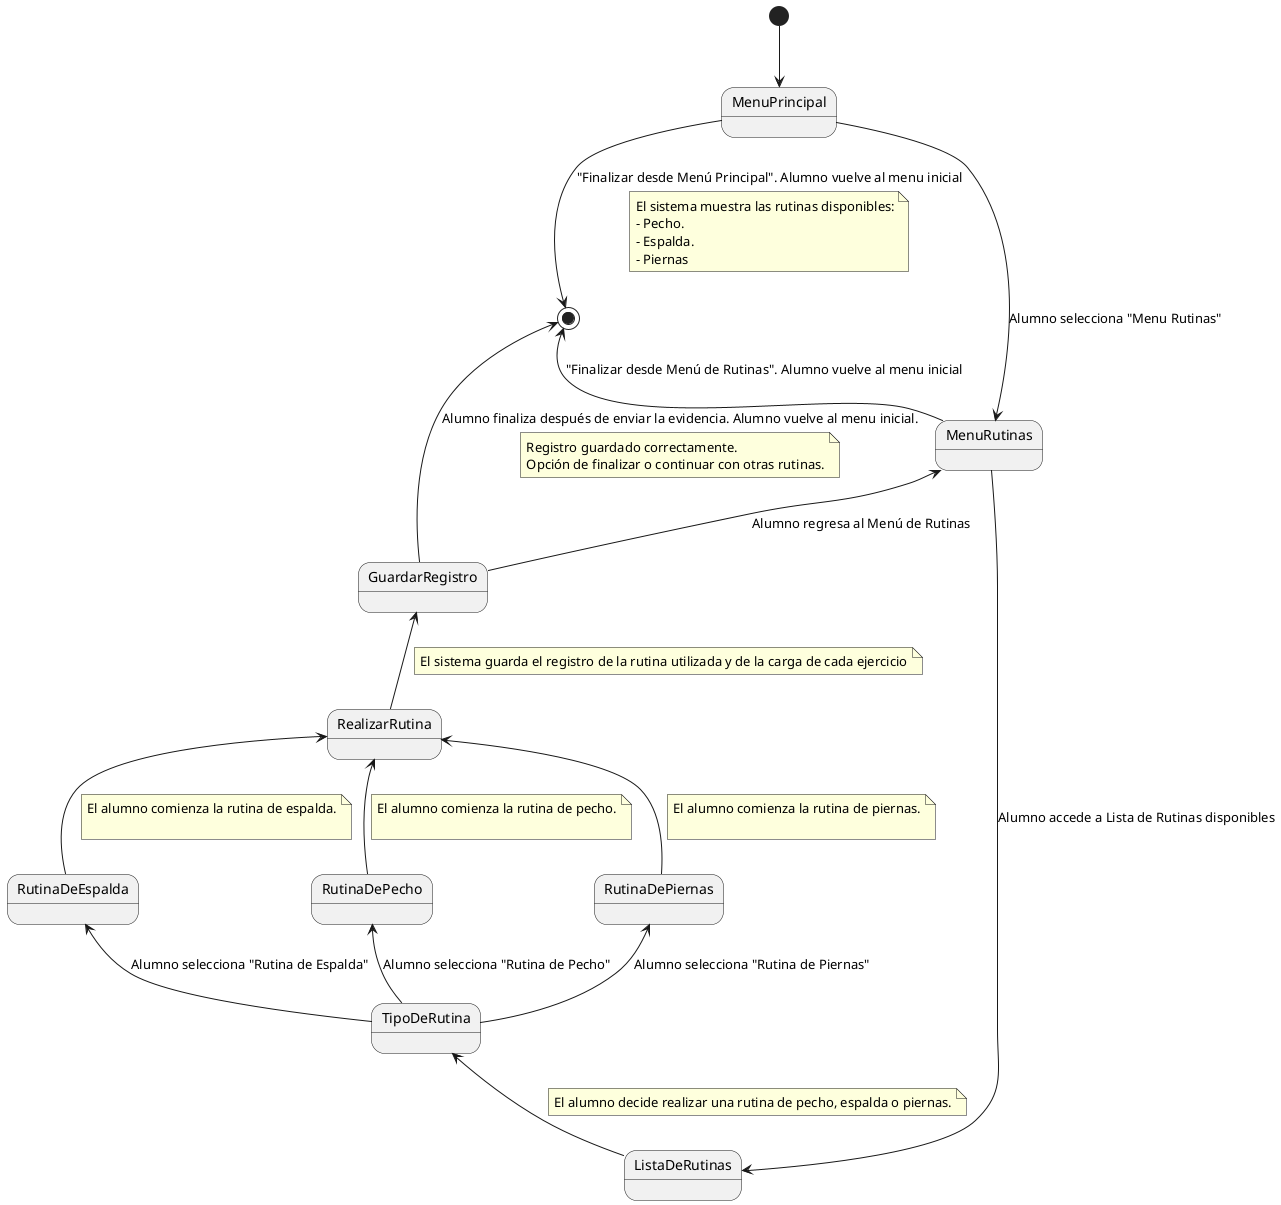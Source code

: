 @startuml

[*] --> MenuPrincipal 

MenuPrincipal --> MenuRutinas : Alumno selecciona "Menu Rutinas"
MenuPrincipal --> [*] : "Finalizar desde Menú Principal". Alumno vuelve al menu inicial
note on link
    El sistema muestra las rutinas disponibles:
    - Pecho.
    - Espalda.
    - Piernas
end note
MenuRutinas -u-> ListaDeRutinas : Alumno accede a Lista de Rutinas disponibles
MenuRutinas -u-> [*] : "Finalizar desde Menú de Rutinas". Alumno vuelve al menu inicial


ListaDeRutinas -u-> TipoDeRutina
note on link
    El alumno decide realizar una rutina de pecho, espalda o piernas.
end note

state TipoDeRutina <<choice>>
TipoDeRutina -u-> RutinaDePecho : Alumno selecciona "Rutina de Pecho"
TipoDeRutina -u-> RutinaDeEspalda : Alumno selecciona "Rutina de Espalda"
TipoDeRutina -u-> RutinaDePiernas : Alumno selecciona "Rutina de Piernas"

RutinaDePecho -u-> RealizarRutina
note on link
    El alumno comienza la rutina de pecho.
    
end note
RutinaDeEspalda -u-> RealizarRutina
note on link
    El alumno comienza la rutina de espalda.
    
end note
RutinaDePiernas -u-> RealizarRutina
note on link
    El alumno comienza la rutina de piernas.
    
end note

RealizarRutina -u-> GuardarRegistro
note on link
    El sistema guarda el registro de la rutina utilizada y de la carga de cada ejercicio
end note

GuardarRegistro  -u-> MenuRutinas : Alumno regresa al Menú de Rutinas
GuardarRegistro -u-> [*] : Alumno finaliza después de enviar la evidencia. Alumno vuelve al menu inicial.
note on link
    Registro guardado correctamente. 
    Opción de finalizar o continuar con otras rutinas.
end note

@enduml